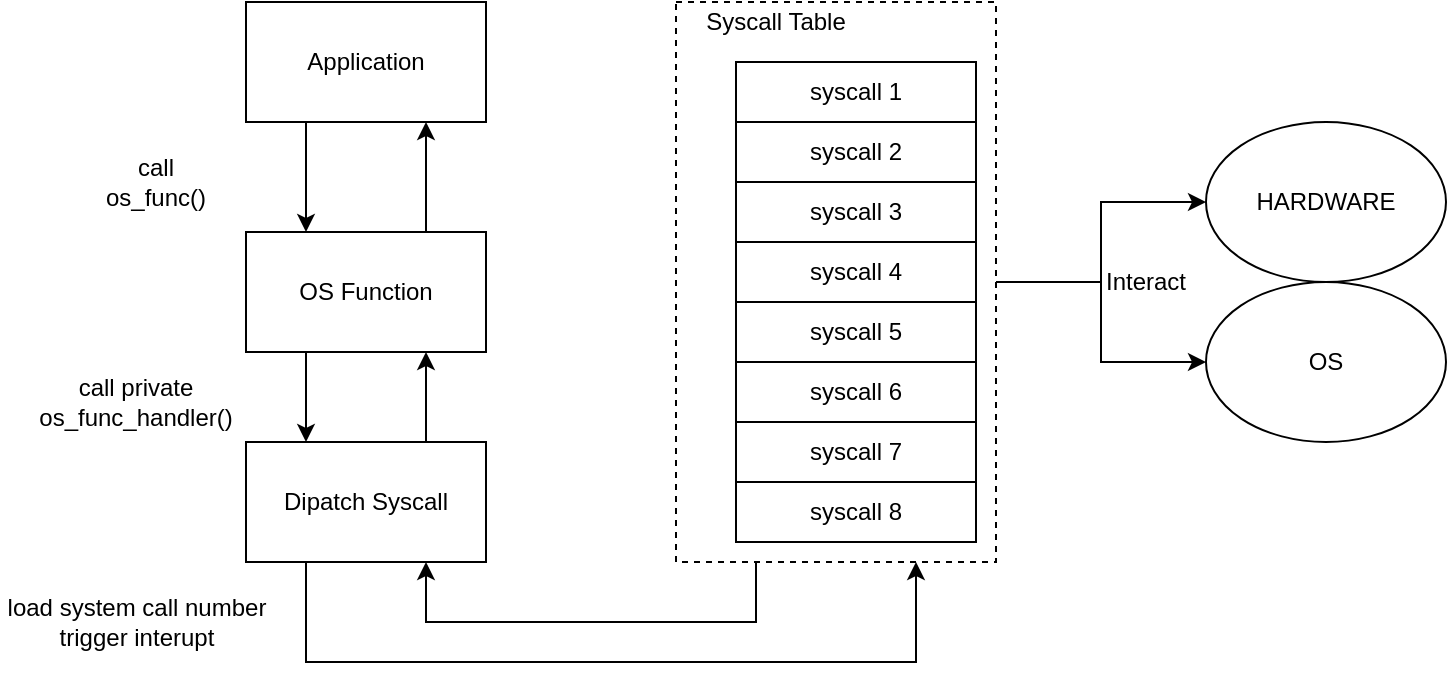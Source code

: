 <mxfile version="13.4.2" type="device"><diagram id="8FrwEQ2LI4pAUlEgQhWV" name="Page-1"><mxGraphModel dx="1037" dy="539" grid="1" gridSize="10" guides="1" tooltips="1" connect="1" arrows="1" fold="1" page="1" pageScale="1" pageWidth="850" pageHeight="1100" math="0" shadow="0"><root><mxCell id="0"/><mxCell id="1" parent="0"/><mxCell id="NAK0PZ-idHyY-3_wc6AY-22" style="edgeStyle=orthogonalEdgeStyle;rounded=0;orthogonalLoop=1;jettySize=auto;html=1;exitX=0.25;exitY=1;exitDx=0;exitDy=0;entryX=0.75;entryY=1;entryDx=0;entryDy=0;" edge="1" parent="1" source="NAK0PZ-idHyY-3_wc6AY-19" target="NAK0PZ-idHyY-3_wc6AY-11"><mxGeometry relative="1" as="geometry"><Array as="points"><mxPoint x="465" y="390"/><mxPoint x="300" y="390"/></Array></mxGeometry></mxCell><mxCell id="NAK0PZ-idHyY-3_wc6AY-26" style="edgeStyle=orthogonalEdgeStyle;rounded=0;orthogonalLoop=1;jettySize=auto;html=1;exitX=1;exitY=0.5;exitDx=0;exitDy=0;entryX=0;entryY=0.5;entryDx=0;entryDy=0;" edge="1" parent="1" source="NAK0PZ-idHyY-3_wc6AY-19" target="NAK0PZ-idHyY-3_wc6AY-25"><mxGeometry relative="1" as="geometry"/></mxCell><mxCell id="NAK0PZ-idHyY-3_wc6AY-28" style="edgeStyle=orthogonalEdgeStyle;rounded=0;orthogonalLoop=1;jettySize=auto;html=1;exitX=1;exitY=0.5;exitDx=0;exitDy=0;entryX=0;entryY=0.5;entryDx=0;entryDy=0;" edge="1" parent="1" source="NAK0PZ-idHyY-3_wc6AY-19" target="NAK0PZ-idHyY-3_wc6AY-27"><mxGeometry relative="1" as="geometry"/></mxCell><mxCell id="NAK0PZ-idHyY-3_wc6AY-19" value="" style="rounded=0;whiteSpace=wrap;html=1;dashed=1;fillColor=none;" vertex="1" parent="1"><mxGeometry x="425" y="80" width="160" height="280" as="geometry"/></mxCell><mxCell id="NAK0PZ-idHyY-3_wc6AY-1" value="syscall 3" style="rounded=0;whiteSpace=wrap;html=1;" vertex="1" parent="1"><mxGeometry x="455" y="170" width="120" height="30" as="geometry"/></mxCell><mxCell id="NAK0PZ-idHyY-3_wc6AY-2" value="syscall 2" style="rounded=0;whiteSpace=wrap;html=1;" vertex="1" parent="1"><mxGeometry x="455" y="140" width="120" height="30" as="geometry"/></mxCell><mxCell id="NAK0PZ-idHyY-3_wc6AY-3" value="syscall 5" style="rounded=0;whiteSpace=wrap;html=1;" vertex="1" parent="1"><mxGeometry x="455" y="230" width="120" height="30" as="geometry"/></mxCell><mxCell id="NAK0PZ-idHyY-3_wc6AY-4" value="syscall 6" style="rounded=0;whiteSpace=wrap;html=1;" vertex="1" parent="1"><mxGeometry x="455" y="260" width="120" height="30" as="geometry"/></mxCell><mxCell id="NAK0PZ-idHyY-3_wc6AY-5" value="syscall 4" style="rounded=0;whiteSpace=wrap;html=1;" vertex="1" parent="1"><mxGeometry x="455" y="200" width="120" height="30" as="geometry"/></mxCell><mxCell id="NAK0PZ-idHyY-3_wc6AY-6" value="syscall 1" style="rounded=0;whiteSpace=wrap;html=1;" vertex="1" parent="1"><mxGeometry x="455" y="110" width="120" height="30" as="geometry"/></mxCell><mxCell id="NAK0PZ-idHyY-3_wc6AY-7" value="Syscall Table" style="text;html=1;strokeColor=none;fillColor=none;align=center;verticalAlign=middle;whiteSpace=wrap;rounded=0;" vertex="1" parent="1"><mxGeometry x="425" y="80" width="100" height="20" as="geometry"/></mxCell><mxCell id="NAK0PZ-idHyY-3_wc6AY-14" style="edgeStyle=orthogonalEdgeStyle;rounded=0;orthogonalLoop=1;jettySize=auto;html=1;exitX=0.25;exitY=1;exitDx=0;exitDy=0;entryX=0.25;entryY=0;entryDx=0;entryDy=0;" edge="1" parent="1" source="NAK0PZ-idHyY-3_wc6AY-9" target="NAK0PZ-idHyY-3_wc6AY-10"><mxGeometry relative="1" as="geometry"/></mxCell><mxCell id="NAK0PZ-idHyY-3_wc6AY-9" value="Application" style="rounded=0;whiteSpace=wrap;html=1;" vertex="1" parent="1"><mxGeometry x="210" y="80" width="120" height="60" as="geometry"/></mxCell><mxCell id="NAK0PZ-idHyY-3_wc6AY-15" style="edgeStyle=orthogonalEdgeStyle;rounded=0;orthogonalLoop=1;jettySize=auto;html=1;exitX=0.25;exitY=1;exitDx=0;exitDy=0;entryX=0.25;entryY=0;entryDx=0;entryDy=0;" edge="1" parent="1" source="NAK0PZ-idHyY-3_wc6AY-10" target="NAK0PZ-idHyY-3_wc6AY-11"><mxGeometry relative="1" as="geometry"/></mxCell><mxCell id="NAK0PZ-idHyY-3_wc6AY-24" style="edgeStyle=orthogonalEdgeStyle;rounded=0;orthogonalLoop=1;jettySize=auto;html=1;exitX=0.75;exitY=0;exitDx=0;exitDy=0;entryX=0.75;entryY=1;entryDx=0;entryDy=0;" edge="1" parent="1" source="NAK0PZ-idHyY-3_wc6AY-10" target="NAK0PZ-idHyY-3_wc6AY-9"><mxGeometry relative="1" as="geometry"/></mxCell><mxCell id="NAK0PZ-idHyY-3_wc6AY-10" value="OS Function" style="rounded=0;whiteSpace=wrap;html=1;" vertex="1" parent="1"><mxGeometry x="210" y="195" width="120" height="60" as="geometry"/></mxCell><mxCell id="NAK0PZ-idHyY-3_wc6AY-21" style="edgeStyle=orthogonalEdgeStyle;rounded=0;orthogonalLoop=1;jettySize=auto;html=1;exitX=0.25;exitY=1;exitDx=0;exitDy=0;entryX=0.75;entryY=1;entryDx=0;entryDy=0;" edge="1" parent="1" source="NAK0PZ-idHyY-3_wc6AY-11" target="NAK0PZ-idHyY-3_wc6AY-19"><mxGeometry relative="1" as="geometry"><Array as="points"><mxPoint x="240" y="410"/><mxPoint x="545" y="410"/></Array></mxGeometry></mxCell><mxCell id="NAK0PZ-idHyY-3_wc6AY-23" style="edgeStyle=orthogonalEdgeStyle;rounded=0;orthogonalLoop=1;jettySize=auto;html=1;exitX=0.75;exitY=0;exitDx=0;exitDy=0;entryX=0.75;entryY=1;entryDx=0;entryDy=0;" edge="1" parent="1" source="NAK0PZ-idHyY-3_wc6AY-11" target="NAK0PZ-idHyY-3_wc6AY-10"><mxGeometry relative="1" as="geometry"/></mxCell><mxCell id="NAK0PZ-idHyY-3_wc6AY-11" value="Dipatch Syscall" style="rounded=0;whiteSpace=wrap;html=1;" vertex="1" parent="1"><mxGeometry x="210" y="300" width="120" height="60" as="geometry"/></mxCell><mxCell id="NAK0PZ-idHyY-3_wc6AY-16" value="syscall 7" style="rounded=0;whiteSpace=wrap;html=1;" vertex="1" parent="1"><mxGeometry x="455" y="290" width="120" height="30" as="geometry"/></mxCell><mxCell id="NAK0PZ-idHyY-3_wc6AY-17" value="syscall 8" style="rounded=0;whiteSpace=wrap;html=1;" vertex="1" parent="1"><mxGeometry x="455" y="320" width="120" height="30" as="geometry"/></mxCell><mxCell id="NAK0PZ-idHyY-3_wc6AY-25" value="HARDWARE" style="ellipse;whiteSpace=wrap;html=1;" vertex="1" parent="1"><mxGeometry x="690" y="140" width="120" height="80" as="geometry"/></mxCell><mxCell id="NAK0PZ-idHyY-3_wc6AY-27" value="OS" style="ellipse;whiteSpace=wrap;html=1;" vertex="1" parent="1"><mxGeometry x="690" y="220" width="120" height="80" as="geometry"/></mxCell><mxCell id="NAK0PZ-idHyY-3_wc6AY-29" value="Interact" style="text;html=1;strokeColor=none;fillColor=none;align=center;verticalAlign=middle;whiteSpace=wrap;rounded=0;" vertex="1" parent="1"><mxGeometry x="640" y="210" width="40" height="20" as="geometry"/></mxCell><mxCell id="NAK0PZ-idHyY-3_wc6AY-30" value="call&lt;br&gt;os_func()" style="text;html=1;strokeColor=none;fillColor=none;align=center;verticalAlign=middle;whiteSpace=wrap;rounded=0;" vertex="1" parent="1"><mxGeometry x="120" y="160" width="90" height="20" as="geometry"/></mxCell><mxCell id="NAK0PZ-idHyY-3_wc6AY-31" value="call private os_func_handler()" style="text;html=1;strokeColor=none;fillColor=none;align=center;verticalAlign=middle;whiteSpace=wrap;rounded=0;" vertex="1" parent="1"><mxGeometry x="110" y="270" width="90" height="20" as="geometry"/></mxCell><mxCell id="NAK0PZ-idHyY-3_wc6AY-32" value="load system call number&lt;br&gt;trigger interupt" style="text;html=1;strokeColor=none;fillColor=none;align=center;verticalAlign=middle;whiteSpace=wrap;rounded=0;" vertex="1" parent="1"><mxGeometry x="87.5" y="380" width="135" height="20" as="geometry"/></mxCell></root></mxGraphModel></diagram></mxfile>